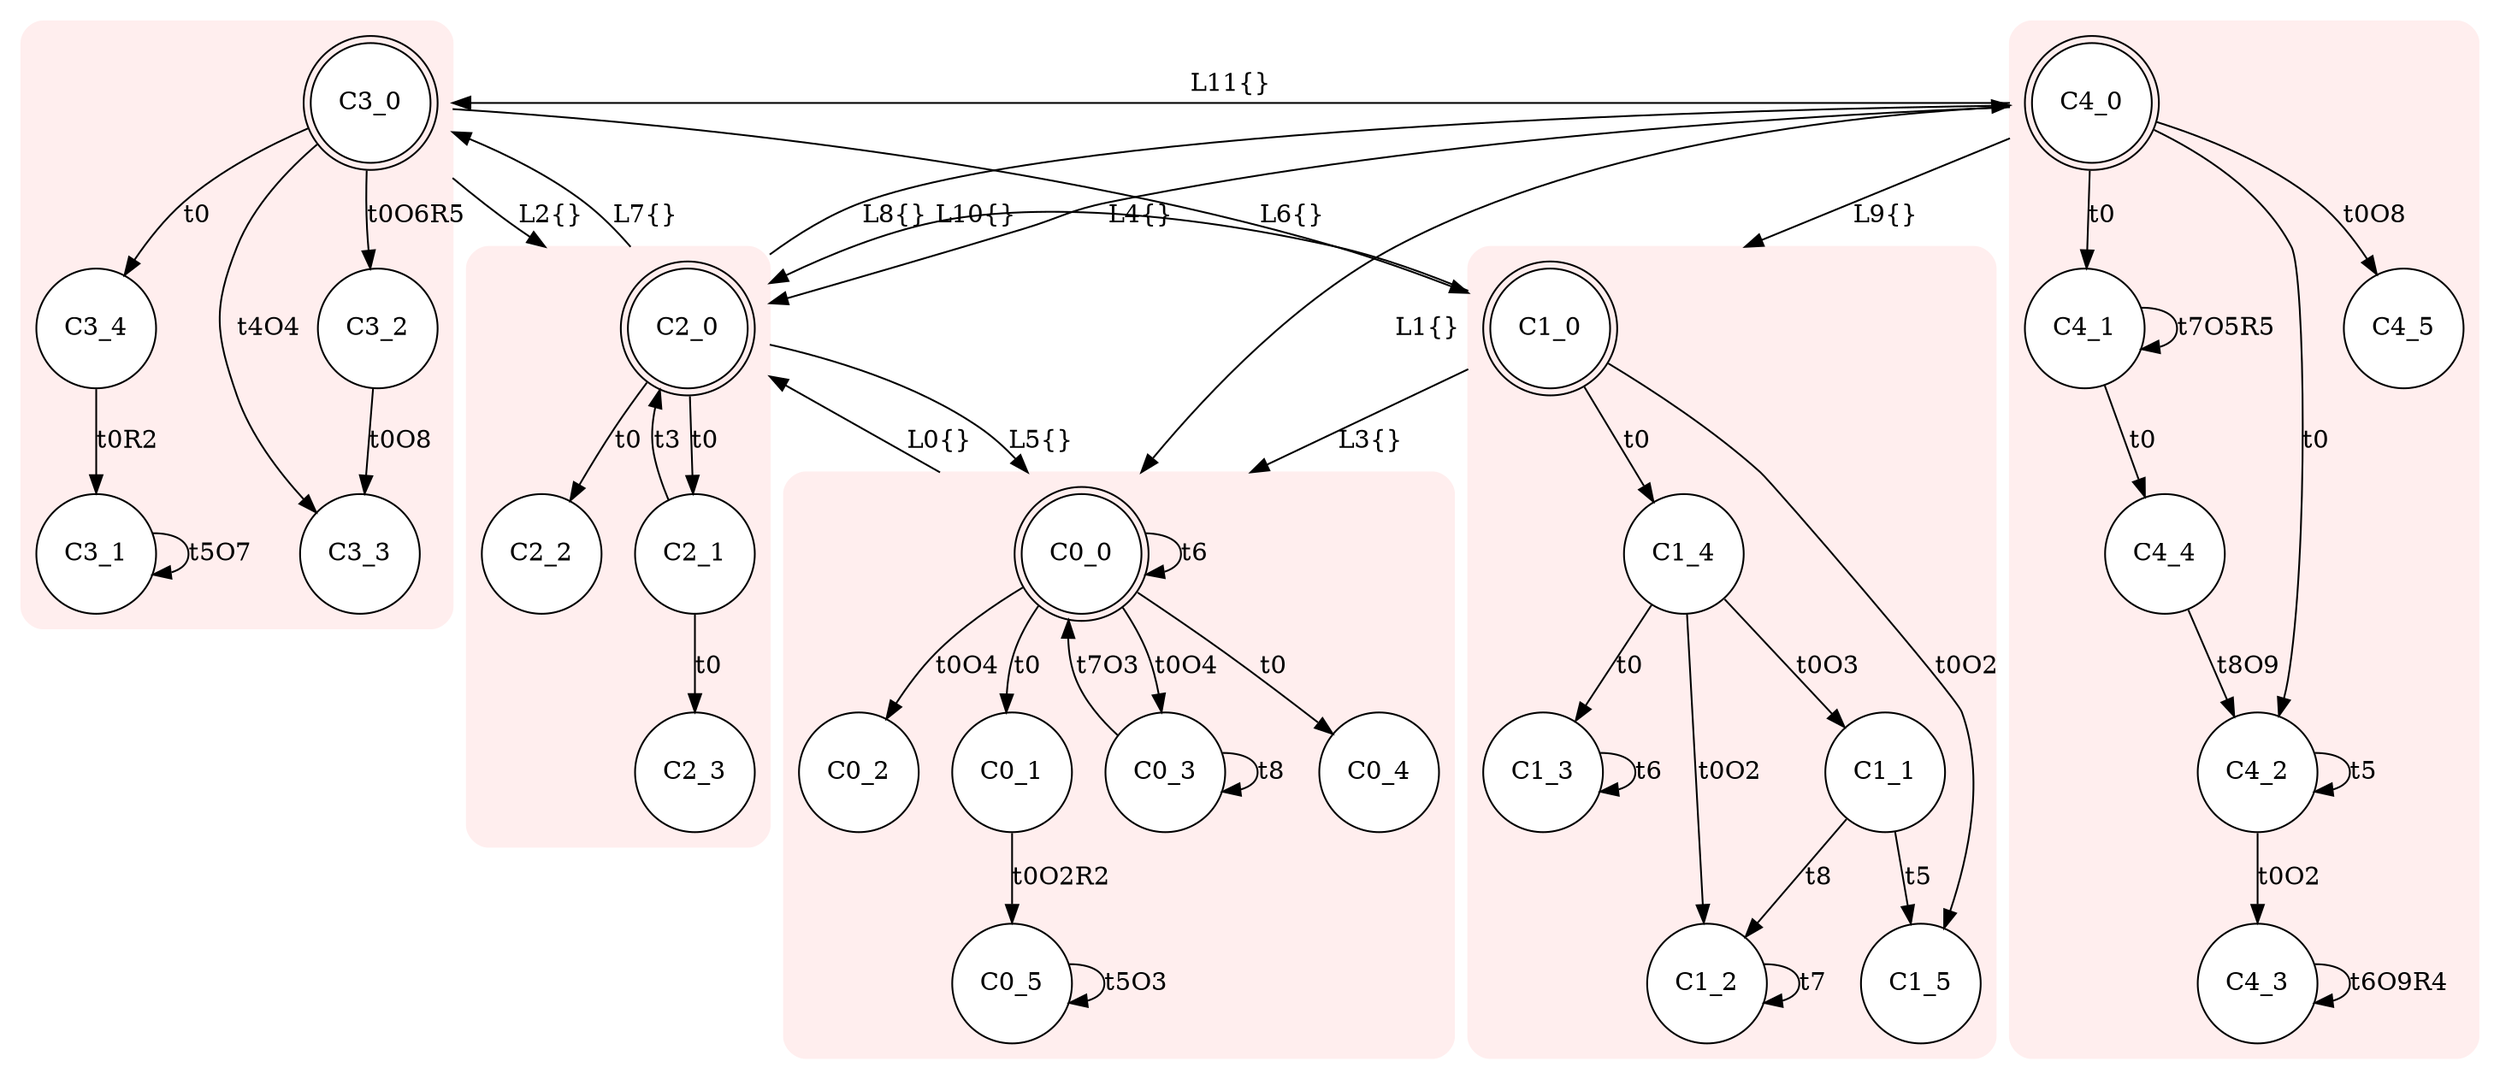 digraph "gen/Seed549685727" {
node [style=filled fillcolor=white] compound=true
subgraph cluster0 {
style="rounded,filled" color="#FFEEEE"node [shape=doublecircle]; C0_0;
node [shape=circle];
C0_0 -> C0_2 [label="t0O4"];
C0_0 -> C0_1 [label="t0"];
C0_0 -> C0_4 [label="t0"];
C0_1 -> C0_5 [label="t0O2R2"];
C0_0 -> C0_3 [label="t0O4"];
C0_5 -> C0_5 [label="t5O3"];
C0_0 -> C0_0 [label="t6"];
C0_3 -> C0_0 [label="t7O3"];
C0_3 -> C0_3 [label="t8"];
}
subgraph cluster1 {
style="rounded,filled" color="#FFEEEE"node [shape=doublecircle]; C1_0;
node [shape=circle];
C1_0 -> C1_4 [label="t0"];
C1_4 -> C1_3 [label="t0"];
C1_4 -> C1_1 [label="t0O3"];
C1_4 -> C1_2 [label="t0O2"];
C1_0 -> C1_5 [label="t0O2"];
C1_1 -> C1_5 [label="t5"];
C1_3 -> C1_3 [label="t6"];
C1_2 -> C1_2 [label="t7"];
C1_1 -> C1_2 [label="t8"];
}
subgraph cluster2 {
style="rounded,filled" color="#FFEEEE"node [shape=doublecircle]; C2_0;
node [shape=circle];
C2_0 -> C2_2 [label="t0"];
C2_0 -> C2_1 [label="t0"];
C2_1 -> C2_3 [label="t0"];
C2_1 -> C2_0 [label="t3"];
}
subgraph cluster3 {
style="rounded,filled" color="#FFEEEE"node [shape=doublecircle]; C3_0;
node [shape=circle];
C3_0 -> C3_4 [label="t0"];
C3_0 -> C3_2 [label="t0O6R5"];
C3_4 -> C3_1 [label="t0R2"];
C3_2 -> C3_3 [label="t0O8"];
C3_0 -> C3_3 [label="t4O4"];
C3_1 -> C3_1 [label="t5O7"];
}
subgraph cluster4 {
style="rounded,filled" color="#FFEEEE"node [shape=doublecircle]; C4_0;
node [shape=circle];
C4_0 -> C4_2 [label="t0"];
C4_0 -> C4_5 [label="t0O8"];
C4_2 -> C4_3 [label="t0O2"];
C4_0 -> C4_1 [label="t0"];
C4_1 -> C4_4 [label="t0"];
C4_2 -> C4_2 [label="t5"];
C4_3 -> C4_3 [label="t6O9R4"];
C4_1 -> C4_1 [label="t7O5R5"];
C4_4 -> C4_2 [label="t8O9"];
}
C0_0 -> C2_0 [ltail=cluster0 lhead=cluster2 label="L0{}"];
C4_0 -> C0_0 [ltail=cluster4 lhead=cluster0 label="L1{}"];
C3_0 -> C2_0 [ltail=cluster3 lhead=cluster2 label="L2{}"];
C1_0 -> C0_0 [ltail=cluster1 lhead=cluster0 label="L3{}"];
C4_0 -> C2_0 [ltail=cluster4 lhead=cluster2 label="L4{}"];
C2_0 -> C0_0 [ltail=cluster2 lhead=cluster0 label="L5{}"];
C3_0 -> C1_0 [ltail=cluster3 lhead=cluster1 label="L6{}"];
C2_0 -> C3_0 [ltail=cluster2 lhead=cluster3 label="L7{}"];
C2_0 -> C4_0 [ltail=cluster2 lhead=cluster4 label="L8{}"];
C4_0 -> C1_0 [ltail=cluster4 lhead=cluster1 label="L9{}"];
C1_0 -> C2_0 [ltail=cluster1 lhead=cluster2 label="L10{}"];
C4_0 -> C3_0 [ltail=cluster4 lhead=cluster3 label="L11{}"];
}
